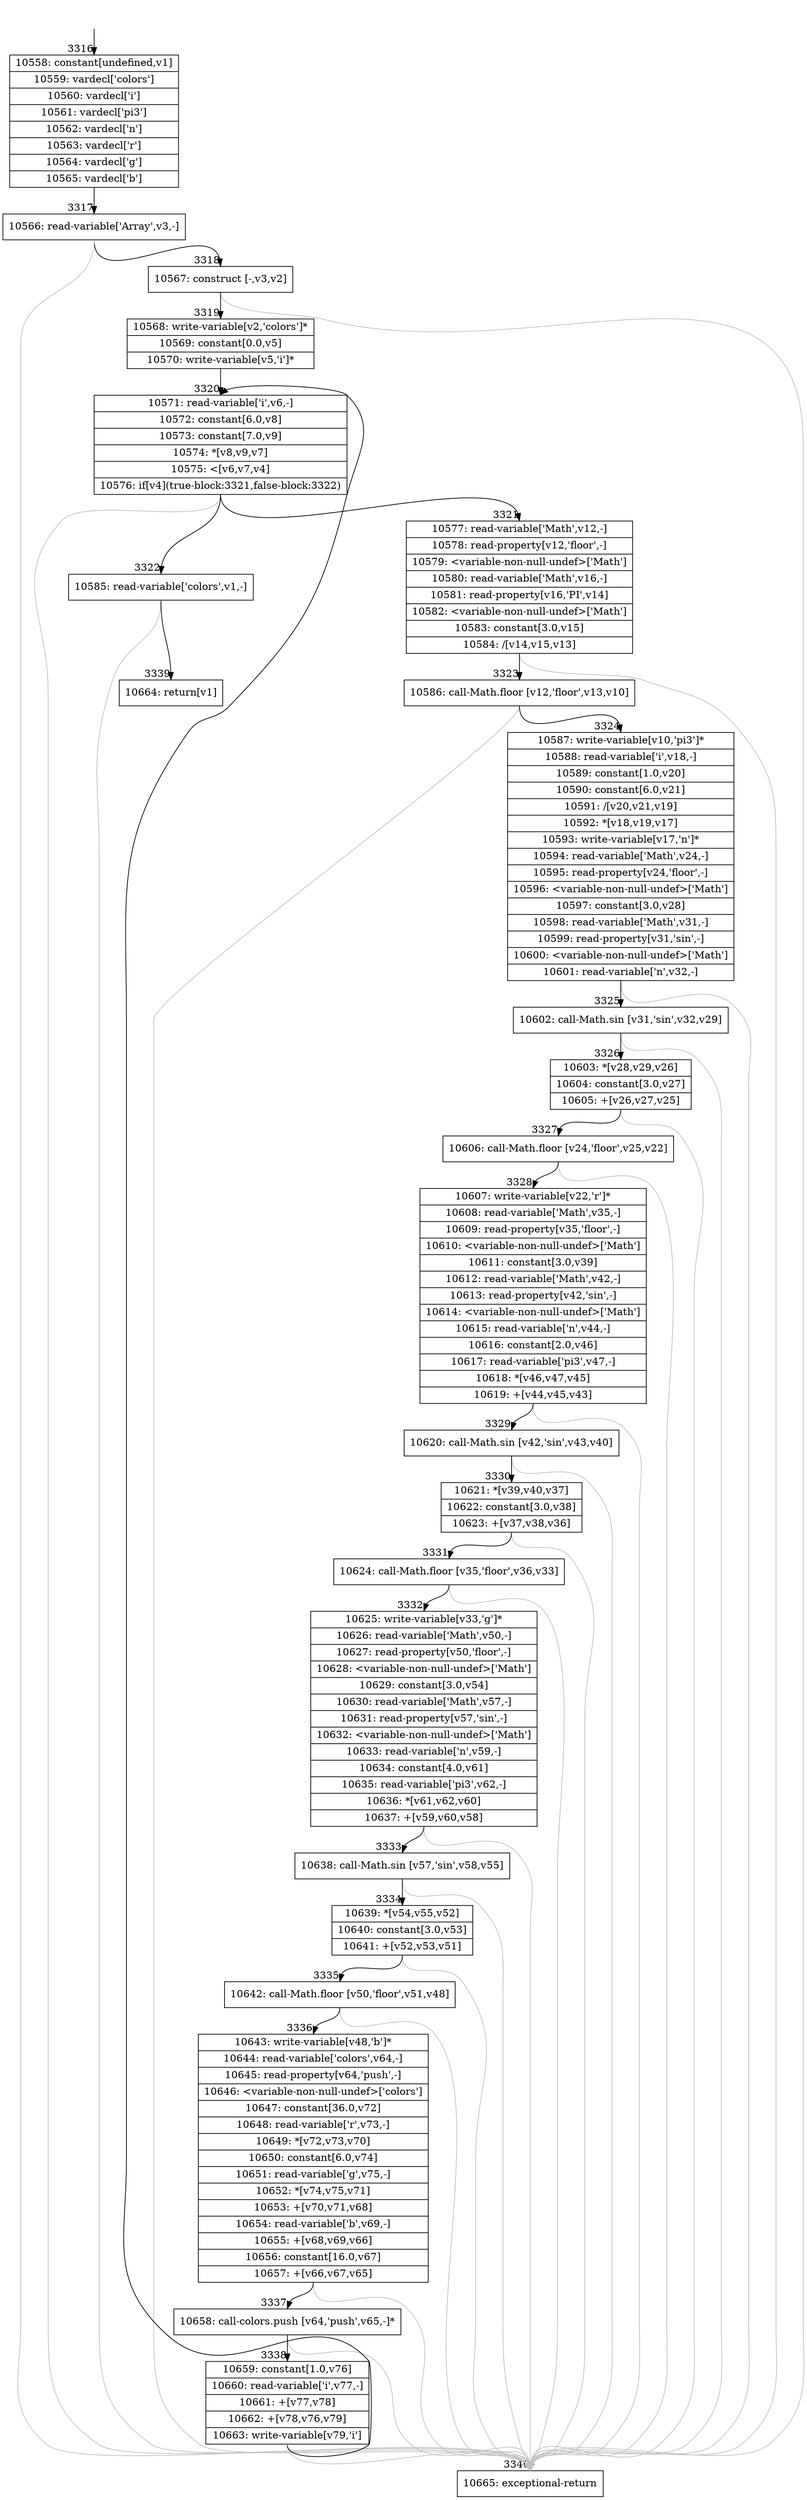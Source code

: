 digraph {
rankdir="TD"
BB_entry296[shape=none,label=""];
BB_entry296 -> BB3316 [tailport=s, headport=n, headlabel="    3316"]
BB3316 [shape=record label="{10558: constant[undefined,v1]|10559: vardecl['colors']|10560: vardecl['i']|10561: vardecl['pi3']|10562: vardecl['n']|10563: vardecl['r']|10564: vardecl['g']|10565: vardecl['b']}" ] 
BB3316 -> BB3317 [tailport=s, headport=n, headlabel="      3317"]
BB3317 [shape=record label="{10566: read-variable['Array',v3,-]}" ] 
BB3317 -> BB3318 [tailport=s, headport=n, headlabel="      3318"]
BB3317 -> BB3340 [tailport=s, headport=n, color=gray, headlabel="      3340"]
BB3318 [shape=record label="{10567: construct [-,v3,v2]}" ] 
BB3318 -> BB3319 [tailport=s, headport=n, headlabel="      3319"]
BB3318 -> BB3340 [tailport=s, headport=n, color=gray]
BB3319 [shape=record label="{10568: write-variable[v2,'colors']*|10569: constant[0.0,v5]|10570: write-variable[v5,'i']*}" ] 
BB3319 -> BB3320 [tailport=s, headport=n, headlabel="      3320"]
BB3320 [shape=record label="{10571: read-variable['i',v6,-]|10572: constant[6.0,v8]|10573: constant[7.0,v9]|10574: *[v8,v9,v7]|10575: \<[v6,v7,v4]|10576: if[v4](true-block:3321,false-block:3322)}" ] 
BB3320 -> BB3321 [tailport=s, headport=n, headlabel="      3321"]
BB3320 -> BB3322 [tailport=s, headport=n, headlabel="      3322"]
BB3320 -> BB3340 [tailport=s, headport=n, color=gray]
BB3321 [shape=record label="{10577: read-variable['Math',v12,-]|10578: read-property[v12,'floor',-]|10579: \<variable-non-null-undef\>['Math']|10580: read-variable['Math',v16,-]|10581: read-property[v16,'PI',v14]|10582: \<variable-non-null-undef\>['Math']|10583: constant[3.0,v15]|10584: /[v14,v15,v13]}" ] 
BB3321 -> BB3323 [tailport=s, headport=n, headlabel="      3323"]
BB3321 -> BB3340 [tailport=s, headport=n, color=gray]
BB3322 [shape=record label="{10585: read-variable['colors',v1,-]}" ] 
BB3322 -> BB3339 [tailport=s, headport=n, headlabel="      3339"]
BB3322 -> BB3340 [tailport=s, headport=n, color=gray]
BB3323 [shape=record label="{10586: call-Math.floor [v12,'floor',v13,v10]}" ] 
BB3323 -> BB3324 [tailport=s, headport=n, headlabel="      3324"]
BB3323 -> BB3340 [tailport=s, headport=n, color=gray]
BB3324 [shape=record label="{10587: write-variable[v10,'pi3']*|10588: read-variable['i',v18,-]|10589: constant[1.0,v20]|10590: constant[6.0,v21]|10591: /[v20,v21,v19]|10592: *[v18,v19,v17]|10593: write-variable[v17,'n']*|10594: read-variable['Math',v24,-]|10595: read-property[v24,'floor',-]|10596: \<variable-non-null-undef\>['Math']|10597: constant[3.0,v28]|10598: read-variable['Math',v31,-]|10599: read-property[v31,'sin',-]|10600: \<variable-non-null-undef\>['Math']|10601: read-variable['n',v32,-]}" ] 
BB3324 -> BB3325 [tailport=s, headport=n, headlabel="      3325"]
BB3324 -> BB3340 [tailport=s, headport=n, color=gray]
BB3325 [shape=record label="{10602: call-Math.sin [v31,'sin',v32,v29]}" ] 
BB3325 -> BB3326 [tailport=s, headport=n, headlabel="      3326"]
BB3325 -> BB3340 [tailport=s, headport=n, color=gray]
BB3326 [shape=record label="{10603: *[v28,v29,v26]|10604: constant[3.0,v27]|10605: +[v26,v27,v25]}" ] 
BB3326 -> BB3327 [tailport=s, headport=n, headlabel="      3327"]
BB3326 -> BB3340 [tailport=s, headport=n, color=gray]
BB3327 [shape=record label="{10606: call-Math.floor [v24,'floor',v25,v22]}" ] 
BB3327 -> BB3328 [tailport=s, headport=n, headlabel="      3328"]
BB3327 -> BB3340 [tailport=s, headport=n, color=gray]
BB3328 [shape=record label="{10607: write-variable[v22,'r']*|10608: read-variable['Math',v35,-]|10609: read-property[v35,'floor',-]|10610: \<variable-non-null-undef\>['Math']|10611: constant[3.0,v39]|10612: read-variable['Math',v42,-]|10613: read-property[v42,'sin',-]|10614: \<variable-non-null-undef\>['Math']|10615: read-variable['n',v44,-]|10616: constant[2.0,v46]|10617: read-variable['pi3',v47,-]|10618: *[v46,v47,v45]|10619: +[v44,v45,v43]}" ] 
BB3328 -> BB3329 [tailport=s, headport=n, headlabel="      3329"]
BB3328 -> BB3340 [tailport=s, headport=n, color=gray]
BB3329 [shape=record label="{10620: call-Math.sin [v42,'sin',v43,v40]}" ] 
BB3329 -> BB3330 [tailport=s, headport=n, headlabel="      3330"]
BB3329 -> BB3340 [tailport=s, headport=n, color=gray]
BB3330 [shape=record label="{10621: *[v39,v40,v37]|10622: constant[3.0,v38]|10623: +[v37,v38,v36]}" ] 
BB3330 -> BB3331 [tailport=s, headport=n, headlabel="      3331"]
BB3330 -> BB3340 [tailport=s, headport=n, color=gray]
BB3331 [shape=record label="{10624: call-Math.floor [v35,'floor',v36,v33]}" ] 
BB3331 -> BB3332 [tailport=s, headport=n, headlabel="      3332"]
BB3331 -> BB3340 [tailport=s, headport=n, color=gray]
BB3332 [shape=record label="{10625: write-variable[v33,'g']*|10626: read-variable['Math',v50,-]|10627: read-property[v50,'floor',-]|10628: \<variable-non-null-undef\>['Math']|10629: constant[3.0,v54]|10630: read-variable['Math',v57,-]|10631: read-property[v57,'sin',-]|10632: \<variable-non-null-undef\>['Math']|10633: read-variable['n',v59,-]|10634: constant[4.0,v61]|10635: read-variable['pi3',v62,-]|10636: *[v61,v62,v60]|10637: +[v59,v60,v58]}" ] 
BB3332 -> BB3333 [tailport=s, headport=n, headlabel="      3333"]
BB3332 -> BB3340 [tailport=s, headport=n, color=gray]
BB3333 [shape=record label="{10638: call-Math.sin [v57,'sin',v58,v55]}" ] 
BB3333 -> BB3334 [tailport=s, headport=n, headlabel="      3334"]
BB3333 -> BB3340 [tailport=s, headport=n, color=gray]
BB3334 [shape=record label="{10639: *[v54,v55,v52]|10640: constant[3.0,v53]|10641: +[v52,v53,v51]}" ] 
BB3334 -> BB3335 [tailport=s, headport=n, headlabel="      3335"]
BB3334 -> BB3340 [tailport=s, headport=n, color=gray]
BB3335 [shape=record label="{10642: call-Math.floor [v50,'floor',v51,v48]}" ] 
BB3335 -> BB3336 [tailport=s, headport=n, headlabel="      3336"]
BB3335 -> BB3340 [tailport=s, headport=n, color=gray]
BB3336 [shape=record label="{10643: write-variable[v48,'b']*|10644: read-variable['colors',v64,-]|10645: read-property[v64,'push',-]|10646: \<variable-non-null-undef\>['colors']|10647: constant[36.0,v72]|10648: read-variable['r',v73,-]|10649: *[v72,v73,v70]|10650: constant[6.0,v74]|10651: read-variable['g',v75,-]|10652: *[v74,v75,v71]|10653: +[v70,v71,v68]|10654: read-variable['b',v69,-]|10655: +[v68,v69,v66]|10656: constant[16.0,v67]|10657: +[v66,v67,v65]}" ] 
BB3336 -> BB3337 [tailport=s, headport=n, headlabel="      3337"]
BB3336 -> BB3340 [tailport=s, headport=n, color=gray]
BB3337 [shape=record label="{10658: call-colors.push [v64,'push',v65,-]*}" ] 
BB3337 -> BB3338 [tailport=s, headport=n, headlabel="      3338"]
BB3337 -> BB3340 [tailport=s, headport=n, color=gray]
BB3338 [shape=record label="{10659: constant[1.0,v76]|10660: read-variable['i',v77,-]|10661: +[v77,v78]|10662: +[v78,v76,v79]|10663: write-variable[v79,'i']}" ] 
BB3338 -> BB3320 [tailport=s, headport=n]
BB3338 -> BB3340 [tailport=s, headport=n, color=gray]
BB3339 [shape=record label="{10664: return[v1]}" ] 
BB3340 [shape=record label="{10665: exceptional-return}" ] 
//#$~ 3830
}
